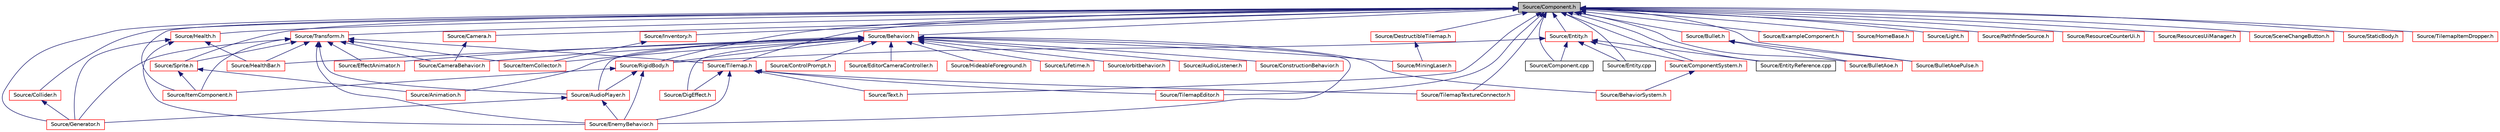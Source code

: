 digraph "Source/Component.h"
{
 // LATEX_PDF_SIZE
  edge [fontname="Helvetica",fontsize="10",labelfontname="Helvetica",labelfontsize="10"];
  node [fontname="Helvetica",fontsize="10",shape=record];
  Node1 [label="Source/Component.h",height=0.2,width=0.4,color="black", fillcolor="grey75", style="filled", fontcolor="black",tooltip="Virtual component header."];
  Node1 -> Node2 [dir="back",color="midnightblue",fontsize="10",style="solid",fontname="Helvetica"];
  Node2 [label="Source/Behavior.h",height=0.2,width=0.4,color="red", fillcolor="white", style="filled",URL="$Behavior_8h.html",tooltip="Virtual behavior component header."];
  Node2 -> Node3 [dir="back",color="midnightblue",fontsize="10",style="solid",fontname="Helvetica"];
  Node3 [label="Source/Animation.h",height=0.2,width=0.4,color="red", fillcolor="white", style="filled",URL="$Animation_8h.html",tooltip="animation component class"];
  Node2 -> Node11 [dir="back",color="midnightblue",fontsize="10",style="solid",fontname="Helvetica"];
  Node11 [label="Source/AudioListener.h",height=0.2,width=0.4,color="red", fillcolor="white", style="filled",URL="$AudioListener_8h.html",tooltip="Component that picks up spatial audio."];
  Node2 -> Node14 [dir="back",color="midnightblue",fontsize="10",style="solid",fontname="Helvetica"];
  Node14 [label="Source/AudioPlayer.h",height=0.2,width=0.4,color="red", fillcolor="white", style="filled",URL="$AudioPlayer_8h.html",tooltip="Component that plays audio."];
  Node14 -> Node17 [dir="back",color="midnightblue",fontsize="10",style="solid",fontname="Helvetica"];
  Node17 [label="Source/EnemyBehavior.h",height=0.2,width=0.4,color="red", fillcolor="white", style="filled",URL="$EnemyBehavior_8h_source.html",tooltip=" "];
  Node14 -> Node19 [dir="back",color="midnightblue",fontsize="10",style="solid",fontname="Helvetica"];
  Node19 [label="Source/Generator.h",height=0.2,width=0.4,color="red", fillcolor="white", style="filled",URL="$Generator_8h_source.html",tooltip=" "];
  Node2 -> Node22 [dir="back",color="midnightblue",fontsize="10",style="solid",fontname="Helvetica"];
  Node22 [label="Source/BehaviorSystem.h",height=0.2,width=0.4,color="red", fillcolor="white", style="filled",URL="$BehaviorSystem_8h.html",tooltip="System that keeps track of and updates a specific kind of Behavior."];
  Node2 -> Node35 [dir="back",color="midnightblue",fontsize="10",style="solid",fontname="Helvetica"];
  Node35 [label="Source/CameraBehavior.h",height=0.2,width=0.4,color="red", fillcolor="white", style="filled",URL="$CameraBehavior_8h_source.html",tooltip=" "];
  Node2 -> Node36 [dir="back",color="midnightblue",fontsize="10",style="solid",fontname="Helvetica"];
  Node36 [label="Source/ConstructionBehavior.h",height=0.2,width=0.4,color="red", fillcolor="white", style="filled",URL="$ConstructionBehavior_8h.html",tooltip="handles the construction of towers and modification of terrain"];
  Node2 -> Node38 [dir="back",color="midnightblue",fontsize="10",style="solid",fontname="Helvetica"];
  Node38 [label="Source/ControlPrompt.h",height=0.2,width=0.4,color="red", fillcolor="white", style="filled",URL="$ControlPrompt_8h.html",tooltip="Displays a control prompt for an ActionReference."];
  Node2 -> Node39 [dir="back",color="midnightblue",fontsize="10",style="solid",fontname="Helvetica"];
  Node39 [label="Source/DigEffect.h",height=0.2,width=0.4,color="red", fillcolor="white", style="filled",URL="$DigEffect_8h_source.html",tooltip=" "];
  Node2 -> Node40 [dir="back",color="midnightblue",fontsize="10",style="solid",fontname="Helvetica"];
  Node40 [label="Source/EditorCameraController.h",height=0.2,width=0.4,color="red", fillcolor="white", style="filled",URL="$EditorCameraController_8h.html",tooltip="controls the camera while in the editor"];
  Node2 -> Node41 [dir="back",color="midnightblue",fontsize="10",style="solid",fontname="Helvetica"];
  Node41 [label="Source/EffectAnimator.h",height=0.2,width=0.4,color="red", fillcolor="white", style="filled",URL="$EffectAnimator_8h.html",tooltip="Component that animates a Transform's matrix."];
  Node2 -> Node17 [dir="back",color="midnightblue",fontsize="10",style="solid",fontname="Helvetica"];
  Node2 -> Node42 [dir="back",color="midnightblue",fontsize="10",style="solid",fontname="Helvetica"];
  Node42 [label="Source/HealthBar.h",height=0.2,width=0.4,color="red", fillcolor="white", style="filled",URL="$HealthBar_8h.html",tooltip="health bar UI that displays offset from an Entity with a Health component"];
  Node2 -> Node43 [dir="back",color="midnightblue",fontsize="10",style="solid",fontname="Helvetica"];
  Node43 [label="Source/HideableForeground.h",height=0.2,width=0.4,color="red", fillcolor="white", style="filled",URL="$HideableForeground_8h.html",tooltip="Component that hides an attached Sprite when it overlaps something."];
  Node2 -> Node44 [dir="back",color="midnightblue",fontsize="10",style="solid",fontname="Helvetica"];
  Node44 [label="Source/ItemCollector.h",height=0.2,width=0.4,color="red", fillcolor="white", style="filled",URL="$ItemCollector_8h.html",tooltip="Component that attracts and collects item entities in the world."];
  Node2 -> Node45 [dir="back",color="midnightblue",fontsize="10",style="solid",fontname="Helvetica"];
  Node45 [label="Source/Lifetime.h",height=0.2,width=0.4,color="red", fillcolor="white", style="filled",URL="$Lifetime_8h.html",tooltip="Component that destroys it's Enity after a given length of time."];
  Node2 -> Node46 [dir="back",color="midnightblue",fontsize="10",style="solid",fontname="Helvetica"];
  Node46 [label="Source/MiningLaser.h",height=0.2,width=0.4,color="red", fillcolor="white", style="filled",URL="$MiningLaser_8h.html",tooltip="Digging laser controllable by an entity."];
  Node2 -> Node47 [dir="back",color="midnightblue",fontsize="10",style="solid",fontname="Helvetica"];
  Node47 [label="Source/orbitbehavior.h",height=0.2,width=0.4,color="red", fillcolor="white", style="filled",URL="$orbitbehavior_8h_source.html",tooltip=" "];
  Node2 -> Node49 [dir="back",color="midnightblue",fontsize="10",style="solid",fontname="Helvetica"];
  Node49 [label="Source/RigidBody.h",height=0.2,width=0.4,color="red", fillcolor="white", style="filled",URL="$RigidBody_8h_source.html",tooltip=" "];
  Node49 -> Node14 [dir="back",color="midnightblue",fontsize="10",style="solid",fontname="Helvetica"];
  Node49 -> Node17 [dir="back",color="midnightblue",fontsize="10",style="solid",fontname="Helvetica"];
  Node49 -> Node61 [dir="back",color="midnightblue",fontsize="10",style="solid",fontname="Helvetica"];
  Node61 [label="Source/ItemComponent.h",height=0.2,width=0.4,color="red", fillcolor="white", style="filled",URL="$ItemComponent_8h.html",tooltip="Item in the world that can be picked up."];
  Node1 -> Node64 [dir="back",color="midnightblue",fontsize="10",style="solid",fontname="Helvetica"];
  Node64 [label="Source/Bullet.h",height=0.2,width=0.4,color="red", fillcolor="white", style="filled",URL="$Bullet_8h_source.html",tooltip=" "];
  Node64 -> Node65 [dir="back",color="midnightblue",fontsize="10",style="solid",fontname="Helvetica"];
  Node65 [label="Source/BulletAoe.h",height=0.2,width=0.4,color="red", fillcolor="white", style="filled",URL="$BulletAoe_8h_source.html",tooltip=" "];
  Node64 -> Node66 [dir="back",color="midnightblue",fontsize="10",style="solid",fontname="Helvetica"];
  Node66 [label="Source/BulletAoePulse.h",height=0.2,width=0.4,color="red", fillcolor="white", style="filled",URL="$BulletAoePulse_8h_source.html",tooltip=" "];
  Node1 -> Node65 [dir="back",color="midnightblue",fontsize="10",style="solid",fontname="Helvetica"];
  Node1 -> Node66 [dir="back",color="midnightblue",fontsize="10",style="solid",fontname="Helvetica"];
  Node1 -> Node67 [dir="back",color="midnightblue",fontsize="10",style="solid",fontname="Helvetica"];
  Node67 [label="Source/Camera.h",height=0.2,width=0.4,color="red", fillcolor="white", style="filled",URL="$Camera_8h.html",tooltip="Camera component for rendering."];
  Node67 -> Node35 [dir="back",color="midnightblue",fontsize="10",style="solid",fontname="Helvetica"];
  Node1 -> Node78 [dir="back",color="midnightblue",fontsize="10",style="solid",fontname="Helvetica"];
  Node78 [label="Source/Collider.h",height=0.2,width=0.4,color="red", fillcolor="white", style="filled",URL="$Collider_8h.html",tooltip="Base component for detecting collisions."];
  Node78 -> Node19 [dir="back",color="midnightblue",fontsize="10",style="solid",fontname="Helvetica"];
  Node1 -> Node81 [dir="back",color="midnightblue",fontsize="10",style="solid",fontname="Helvetica"];
  Node81 [label="Source/Component.cpp",height=0.2,width=0.4,color="black", fillcolor="white", style="filled",URL="$Component_8cpp.html",tooltip="Virtual component header."];
  Node1 -> Node82 [dir="back",color="midnightblue",fontsize="10",style="solid",fontname="Helvetica"];
  Node82 [label="Source/ComponentSystem.h",height=0.2,width=0.4,color="red", fillcolor="white", style="filled",URL="$ComponentSystem_8h.html",tooltip="System that keeps track of a specific kind of Component."];
  Node82 -> Node22 [dir="back",color="midnightblue",fontsize="10",style="solid",fontname="Helvetica"];
  Node1 -> Node90 [dir="back",color="midnightblue",fontsize="10",style="solid",fontname="Helvetica"];
  Node90 [label="Source/DestructibleTilemap.h",height=0.2,width=0.4,color="red", fillcolor="white", style="filled",URL="$DestructibleTilemap_8h.html",tooltip="Component responsible for handling the breaking of tiles with varrying strengths."];
  Node90 -> Node46 [dir="back",color="midnightblue",fontsize="10",style="solid",fontname="Helvetica"];
  Node1 -> Node86 [dir="back",color="midnightblue",fontsize="10",style="solid",fontname="Helvetica"];
  Node86 [label="Source/Entity.cpp",height=0.2,width=0.4,color="black", fillcolor="white", style="filled",URL="$Entity_8cpp.html",tooltip="Function definitions for the Entity class."];
  Node1 -> Node91 [dir="back",color="midnightblue",fontsize="10",style="solid",fontname="Helvetica"];
  Node91 [label="Source/Entity.h",height=0.2,width=0.4,color="red", fillcolor="white", style="filled",URL="$Entity_8h.html",tooltip="Entity class which holds Components."];
  Node91 -> Node81 [dir="back",color="midnightblue",fontsize="10",style="solid",fontname="Helvetica"];
  Node91 -> Node82 [dir="back",color="midnightblue",fontsize="10",style="solid",fontname="Helvetica"];
  Node91 -> Node86 [dir="back",color="midnightblue",fontsize="10",style="solid",fontname="Helvetica"];
  Node91 -> Node120 [dir="back",color="midnightblue",fontsize="10",style="solid",fontname="Helvetica"];
  Node120 [label="Source/EntityReference.cpp",height=0.2,width=0.4,color="black", fillcolor="white", style="filled",URL="$EntityReference_8cpp.html",tooltip="a reference to an Entity in the scene"];
  Node91 -> Node49 [dir="back",color="midnightblue",fontsize="10",style="solid",fontname="Helvetica"];
  Node1 -> Node120 [dir="back",color="midnightblue",fontsize="10",style="solid",fontname="Helvetica"];
  Node1 -> Node127 [dir="back",color="midnightblue",fontsize="10",style="solid",fontname="Helvetica"];
  Node127 [label="Source/ExampleComponent.h",height=0.2,width=0.4,color="red", fillcolor="white", style="filled",URL="$ExampleComponent_8h.html",tooltip="DESCRIPTION HERE."];
  Node1 -> Node19 [dir="back",color="midnightblue",fontsize="10",style="solid",fontname="Helvetica"];
  Node1 -> Node129 [dir="back",color="midnightblue",fontsize="10",style="solid",fontname="Helvetica"];
  Node129 [label="Source/Health.h",height=0.2,width=0.4,color="red", fillcolor="white", style="filled",URL="$Health_8h_source.html",tooltip=" "];
  Node129 -> Node17 [dir="back",color="midnightblue",fontsize="10",style="solid",fontname="Helvetica"];
  Node129 -> Node19 [dir="back",color="midnightblue",fontsize="10",style="solid",fontname="Helvetica"];
  Node129 -> Node42 [dir="back",color="midnightblue",fontsize="10",style="solid",fontname="Helvetica"];
  Node1 -> Node130 [dir="back",color="midnightblue",fontsize="10",style="solid",fontname="Helvetica"];
  Node130 [label="Source/HomeBase.h",height=0.2,width=0.4,color="red", fillcolor="white", style="filled",URL="$HomeBase_8h_source.html",tooltip=" "];
  Node1 -> Node131 [dir="back",color="midnightblue",fontsize="10",style="solid",fontname="Helvetica"];
  Node131 [label="Source/Inventory.h",height=0.2,width=0.4,color="red", fillcolor="white", style="filled",URL="$Inventory_8h.html",tooltip="Inventory component that stores items."];
  Node131 -> Node44 [dir="back",color="midnightblue",fontsize="10",style="solid",fontname="Helvetica"];
  Node1 -> Node61 [dir="back",color="midnightblue",fontsize="10",style="solid",fontname="Helvetica"];
  Node1 -> Node132 [dir="back",color="midnightblue",fontsize="10",style="solid",fontname="Helvetica"];
  Node132 [label="Source/Light.h",height=0.2,width=0.4,color="red", fillcolor="white", style="filled",URL="$Light_8h.html",tooltip="Light source component. It shines."];
  Node1 -> Node133 [dir="back",color="midnightblue",fontsize="10",style="solid",fontname="Helvetica"];
  Node133 [label="Source/PathfinderSource.h",height=0.2,width=0.4,color="red", fillcolor="white", style="filled",URL="$PathfinderSource_8h.html",tooltip="Defines parent entity as the map for pathfinding."];
  Node1 -> Node134 [dir="back",color="midnightblue",fontsize="10",style="solid",fontname="Helvetica"];
  Node134 [label="Source/ResourceCounterUi.h",height=0.2,width=0.4,color="red", fillcolor="white", style="filled",URL="$ResourceCounterUi_8h.html",tooltip="Ui Component that displays a resource sprite and a count."];
  Node1 -> Node96 [dir="back",color="midnightblue",fontsize="10",style="solid",fontname="Helvetica"];
  Node96 [label="Source/ResourcesUiManager.h",height=0.2,width=0.4,color="red", fillcolor="white", style="filled",URL="$ResourcesUiManager_8h.html",tooltip="Component that manages the UI for displaying what resources a player currently has."];
  Node1 -> Node49 [dir="back",color="midnightblue",fontsize="10",style="solid",fontname="Helvetica"];
  Node1 -> Node135 [dir="back",color="midnightblue",fontsize="10",style="solid",fontname="Helvetica"];
  Node135 [label="Source/SceneChangeButton.h",height=0.2,width=0.4,color="red", fillcolor="white", style="filled",URL="$SceneChangeButton_8h.html",tooltip="Component that changes the scene when clicked."];
  Node1 -> Node97 [dir="back",color="midnightblue",fontsize="10",style="solid",fontname="Helvetica"];
  Node97 [label="Source/Sprite.h",height=0.2,width=0.4,color="red", fillcolor="white", style="filled",URL="$Sprite_8h_source.html",tooltip=" "];
  Node97 -> Node3 [dir="back",color="midnightblue",fontsize="10",style="solid",fontname="Helvetica"];
  Node97 -> Node61 [dir="back",color="midnightblue",fontsize="10",style="solid",fontname="Helvetica"];
  Node1 -> Node136 [dir="back",color="midnightblue",fontsize="10",style="solid",fontname="Helvetica"];
  Node136 [label="Source/StaticBody.h",height=0.2,width=0.4,color="red", fillcolor="white", style="filled",URL="$StaticBody_8h.html",tooltip="pysics body which can be collided with and does not move"];
  Node1 -> Node124 [dir="back",color="midnightblue",fontsize="10",style="solid",fontname="Helvetica"];
  Node124 [label="Source/Text.h",height=0.2,width=0.4,color="red", fillcolor="white", style="filled",URL="$Text_8h.html",tooltip="Component that makes use of Tilemap to draw text."];
  Node1 -> Node123 [dir="back",color="midnightblue",fontsize="10",style="solid",fontname="Helvetica"];
  Node123 [label="Source/Tilemap.h",height=0.2,width=0.4,color="red", fillcolor="white", style="filled",URL="$Tilemap_8h.html",tooltip="Tilemap component - loads and manages a tilemap array."];
  Node123 -> Node39 [dir="back",color="midnightblue",fontsize="10",style="solid",fontname="Helvetica"];
  Node123 -> Node17 [dir="back",color="midnightblue",fontsize="10",style="solid",fontname="Helvetica"];
  Node123 -> Node124 [dir="back",color="midnightblue",fontsize="10",style="solid",fontname="Helvetica"];
  Node123 -> Node104 [dir="back",color="midnightblue",fontsize="10",style="solid",fontname="Helvetica"];
  Node104 [label="Source/TilemapEditor.h",height=0.2,width=0.4,color="red", fillcolor="white", style="filled",URL="$TilemapEditor_8h.html",tooltip="Component that allows direct editing of a Tilemap."];
  Node123 -> Node126 [dir="back",color="midnightblue",fontsize="10",style="solid",fontname="Helvetica"];
  Node126 [label="Source/TilemapTextureConnector.h",height=0.2,width=0.4,color="red", fillcolor="white", style="filled",URL="$TilemapTextureConnector_8h.html",tooltip="Component that uses a parent 'source' tilemap to update a child tilemap with connected textures."];
  Node1 -> Node104 [dir="back",color="midnightblue",fontsize="10",style="solid",fontname="Helvetica"];
  Node1 -> Node105 [dir="back",color="midnightblue",fontsize="10",style="solid",fontname="Helvetica"];
  Node105 [label="Source/TilemapItemDropper.h",height=0.2,width=0.4,color="red", fillcolor="white", style="filled",URL="$TilemapItemDropper_8h.html",tooltip="Drops an item whenever a tile is broken."];
  Node1 -> Node126 [dir="back",color="midnightblue",fontsize="10",style="solid",fontname="Helvetica"];
  Node1 -> Node138 [dir="back",color="midnightblue",fontsize="10",style="solid",fontname="Helvetica"];
  Node138 [label="Source/Transform.h",height=0.2,width=0.4,color="red", fillcolor="white", style="filled",URL="$Transform_8h.html",tooltip="Transform."];
  Node138 -> Node14 [dir="back",color="midnightblue",fontsize="10",style="solid",fontname="Helvetica"];
  Node138 -> Node35 [dir="back",color="midnightblue",fontsize="10",style="solid",fontname="Helvetica"];
  Node138 -> Node41 [dir="back",color="midnightblue",fontsize="10",style="solid",fontname="Helvetica"];
  Node138 -> Node17 [dir="back",color="midnightblue",fontsize="10",style="solid",fontname="Helvetica"];
  Node138 -> Node19 [dir="back",color="midnightblue",fontsize="10",style="solid",fontname="Helvetica"];
  Node138 -> Node42 [dir="back",color="midnightblue",fontsize="10",style="solid",fontname="Helvetica"];
  Node138 -> Node44 [dir="back",color="midnightblue",fontsize="10",style="solid",fontname="Helvetica"];
  Node138 -> Node61 [dir="back",color="midnightblue",fontsize="10",style="solid",fontname="Helvetica"];
  Node138 -> Node97 [dir="back",color="midnightblue",fontsize="10",style="solid",fontname="Helvetica"];
  Node138 -> Node123 [dir="back",color="midnightblue",fontsize="10",style="solid",fontname="Helvetica"];
}
